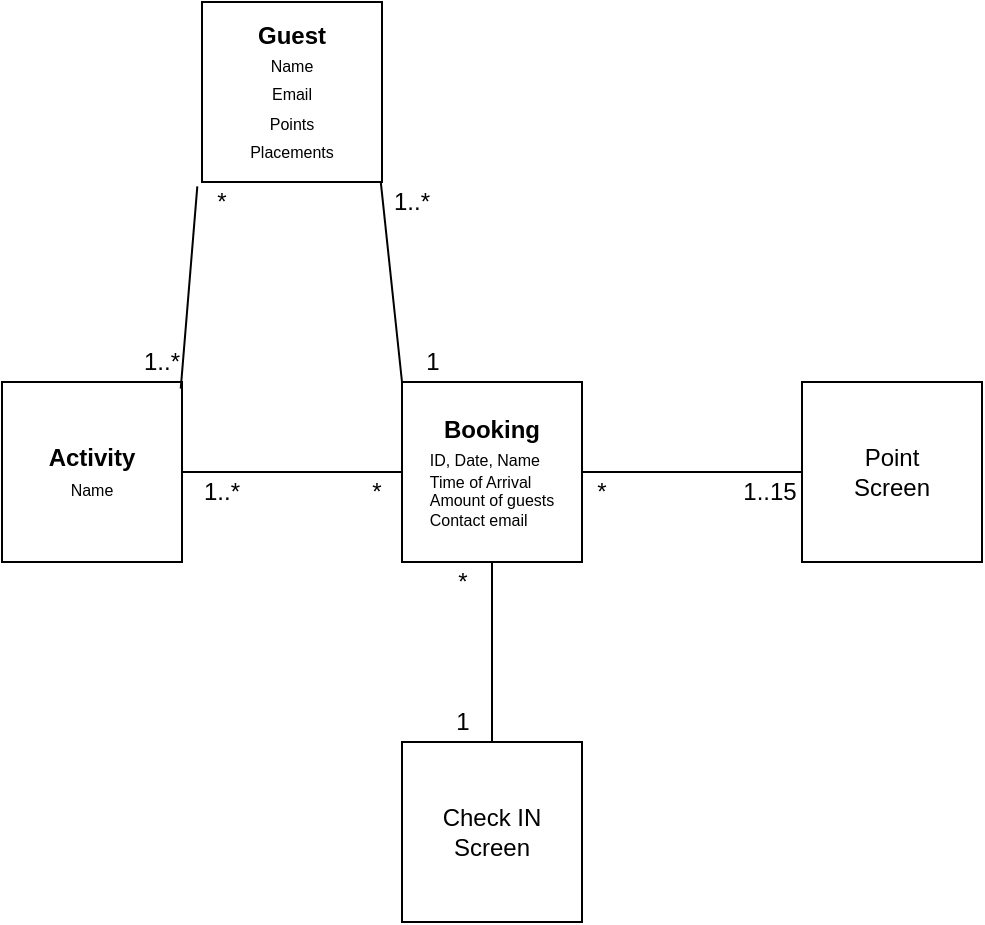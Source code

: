 <mxfile version="10.6.5" type="device"><diagram id="K3qauxlCugqLVe-76Xh7" name="Page-1"><mxGraphModel dx="961" dy="493" grid="1" gridSize="10" guides="1" tooltips="1" connect="1" arrows="1" fold="1" page="1" pageScale="1" pageWidth="1169" pageHeight="827" math="0" shadow="0"><root><mxCell id="0"/><mxCell id="1" parent="0"/><mxCell id="Y98WkmAkX9qUqGsNz3Ls-1" value="Check IN&lt;br&gt;Screen&lt;br&gt;" style="rounded=0;whiteSpace=wrap;html=1;" parent="1" vertex="1"><mxGeometry x="400" y="520" width="90" height="90" as="geometry"/></mxCell><mxCell id="Y98WkmAkX9qUqGsNz3Ls-2" value="Point&lt;br&gt;Screen&lt;br&gt;" style="rounded=0;whiteSpace=wrap;html=1;" parent="1" vertex="1"><mxGeometry x="600" y="340" width="90" height="90" as="geometry"/></mxCell><mxCell id="Y98WkmAkX9qUqGsNz3Ls-3" value="&lt;b&gt;Booking&lt;br&gt;&lt;div style=&quot;text-align: left&quot;&gt;&lt;span style=&quot;font-size: 8px ; font-weight: normal&quot;&gt;ID, Date, Name&lt;/span&gt;&lt;/div&gt;&lt;/b&gt;&lt;font style=&quot;font-size: 8px&quot;&gt;&lt;div style=&quot;text-align: left&quot;&gt;&lt;span&gt;Time of Arrival&lt;/span&gt;&lt;/div&gt;&lt;div style=&quot;text-align: left&quot;&gt;&lt;span&gt;Amount of guests&lt;br&gt;Contact email&lt;/span&gt;&lt;/div&gt;&lt;/font&gt;" style="rounded=0;whiteSpace=wrap;html=1;" parent="1" vertex="1"><mxGeometry x="400" y="340" width="90" height="90" as="geometry"/></mxCell><mxCell id="Y98WkmAkX9qUqGsNz3Ls-4" value="&lt;b&gt;Activity&lt;/b&gt;&lt;br&gt;&lt;font style=&quot;font-size: 8px&quot;&gt;Name&lt;/font&gt;&lt;br&gt;" style="rounded=0;whiteSpace=wrap;html=1;" parent="1" vertex="1"><mxGeometry x="200" y="340" width="90" height="90" as="geometry"/></mxCell><mxCell id="Y98WkmAkX9qUqGsNz3Ls-6" value="&lt;b&gt;Guest&lt;/b&gt;&lt;br style=&quot;font-size: 8px&quot;&gt;&lt;font style=&quot;font-size: 8px&quot;&gt;Name&lt;br&gt;&lt;/font&gt;&lt;font style=&quot;font-size: 8px&quot;&gt;Email&lt;br&gt;&lt;/font&gt;&lt;font style=&quot;font-size: 8px&quot;&gt;Points&lt;br&gt;&lt;/font&gt;&lt;font style=&quot;font-size: 8px&quot;&gt;Placements&lt;/font&gt;&lt;br style=&quot;font-size: 8px&quot;&gt;" style="rounded=0;whiteSpace=wrap;html=1;" parent="1" vertex="1"><mxGeometry x="300" y="150" width="90" height="90" as="geometry"/></mxCell><mxCell id="Y98WkmAkX9qUqGsNz3Ls-8" value="" style="endArrow=none;html=1;exitX=0.993;exitY=0.998;exitDx=0;exitDy=0;exitPerimeter=0;" parent="1" source="Y98WkmAkX9qUqGsNz3Ls-6" edge="1"><mxGeometry width="50" height="50" relative="1" as="geometry"><mxPoint x="540" y="270" as="sourcePoint"/><mxPoint x="400" y="340" as="targetPoint"/></mxGeometry></mxCell><mxCell id="Y98WkmAkX9qUqGsNz3Ls-9" value="" style="endArrow=none;html=1;entryX=-0.026;entryY=1.024;entryDx=0;entryDy=0;entryPerimeter=0;exitX=0.993;exitY=0.037;exitDx=0;exitDy=0;exitPerimeter=0;" parent="1" source="Y98WkmAkX9qUqGsNz3Ls-4" target="Y98WkmAkX9qUqGsNz3Ls-6" edge="1"><mxGeometry width="50" height="50" relative="1" as="geometry"><mxPoint x="100" y="300" as="sourcePoint"/><mxPoint x="150" y="250" as="targetPoint"/></mxGeometry></mxCell><mxCell id="Y98WkmAkX9qUqGsNz3Ls-10" value="" style="endArrow=none;html=1;exitX=1;exitY=0.5;exitDx=0;exitDy=0;entryX=0;entryY=0.5;entryDx=0;entryDy=0;" parent="1" source="Y98WkmAkX9qUqGsNz3Ls-3" target="Y98WkmAkX9qUqGsNz3Ls-2" edge="1"><mxGeometry width="50" height="50" relative="1" as="geometry"><mxPoint x="570" y="220" as="sourcePoint"/><mxPoint x="620" y="170" as="targetPoint"/></mxGeometry></mxCell><mxCell id="Y98WkmAkX9qUqGsNz3Ls-11" value="" style="endArrow=none;html=1;exitX=1;exitY=0.5;exitDx=0;exitDy=0;entryX=0;entryY=0.5;entryDx=0;entryDy=0;" parent="1" source="Y98WkmAkX9qUqGsNz3Ls-4" target="Y98WkmAkX9qUqGsNz3Ls-3" edge="1"><mxGeometry width="50" height="50" relative="1" as="geometry"><mxPoint x="280" y="530" as="sourcePoint"/><mxPoint x="330" y="480" as="targetPoint"/></mxGeometry></mxCell><mxCell id="Y98WkmAkX9qUqGsNz3Ls-12" value="" style="endArrow=none;html=1;entryX=0.5;entryY=1;entryDx=0;entryDy=0;exitX=0.5;exitY=0;exitDx=0;exitDy=0;" parent="1" source="Y98WkmAkX9qUqGsNz3Ls-1" target="Y98WkmAkX9qUqGsNz3Ls-3" edge="1"><mxGeometry width="50" height="50" relative="1" as="geometry"><mxPoint x="300" y="540" as="sourcePoint"/><mxPoint x="350" y="490" as="targetPoint"/></mxGeometry></mxCell><mxCell id="Y98WkmAkX9qUqGsNz3Ls-14" value="*" style="text;html=1;strokeColor=none;fillColor=none;align=center;verticalAlign=middle;whiteSpace=wrap;rounded=0;" parent="1" vertex="1"><mxGeometry x="490" y="385" width="20" height="20" as="geometry"/></mxCell><mxCell id="Y98WkmAkX9qUqGsNz3Ls-17" value="*" style="text;html=1;strokeColor=none;fillColor=none;align=center;verticalAlign=middle;whiteSpace=wrap;rounded=0;" parent="1" vertex="1"><mxGeometry x="417.5" y="430" width="25" height="20" as="geometry"/></mxCell><mxCell id="Y98WkmAkX9qUqGsNz3Ls-18" value="1..*" style="text;html=1;strokeColor=none;fillColor=none;align=center;verticalAlign=middle;whiteSpace=wrap;rounded=0;" parent="1" vertex="1"><mxGeometry x="290" y="385" width="40" height="20" as="geometry"/></mxCell><mxCell id="Y98WkmAkX9qUqGsNz3Ls-19" value="1..*" style="text;html=1;strokeColor=none;fillColor=none;align=center;verticalAlign=middle;whiteSpace=wrap;rounded=0;" parent="1" vertex="1"><mxGeometry x="385" y="240" width="40" height="20" as="geometry"/></mxCell><mxCell id="Y98WkmAkX9qUqGsNz3Ls-20" value="1..*" style="text;html=1;strokeColor=none;fillColor=none;align=center;verticalAlign=middle;whiteSpace=wrap;rounded=0;" parent="1" vertex="1"><mxGeometry x="270" y="320" width="20" height="20" as="geometry"/></mxCell><mxCell id="3sa5RzGMz6sDBN8z1SZs-1" value="1" style="text;html=1;strokeColor=none;fillColor=none;align=center;verticalAlign=middle;whiteSpace=wrap;rounded=0;" vertex="1" parent="1"><mxGeometry x="417.5" y="500" width="25" height="20" as="geometry"/></mxCell><mxCell id="3sa5RzGMz6sDBN8z1SZs-2" value="1..15" style="text;html=1;strokeColor=none;fillColor=none;align=center;verticalAlign=middle;whiteSpace=wrap;rounded=0;" vertex="1" parent="1"><mxGeometry x="574" y="385" width="20" height="20" as="geometry"/></mxCell><mxCell id="3sa5RzGMz6sDBN8z1SZs-3" value="1" style="text;html=1;strokeColor=none;fillColor=none;align=center;verticalAlign=middle;whiteSpace=wrap;rounded=0;" vertex="1" parent="1"><mxGeometry x="402.5" y="320" width="25" height="20" as="geometry"/></mxCell><mxCell id="3sa5RzGMz6sDBN8z1SZs-4" value="*" style="text;html=1;strokeColor=none;fillColor=none;align=center;verticalAlign=middle;whiteSpace=wrap;rounded=0;" vertex="1" parent="1"><mxGeometry x="375" y="385" width="25" height="20" as="geometry"/></mxCell><mxCell id="3sa5RzGMz6sDBN8z1SZs-5" value="*" style="text;html=1;strokeColor=none;fillColor=none;align=center;verticalAlign=middle;whiteSpace=wrap;rounded=0;" vertex="1" parent="1"><mxGeometry x="300" y="240" width="20" height="20" as="geometry"/></mxCell></root></mxGraphModel></diagram></mxfile>